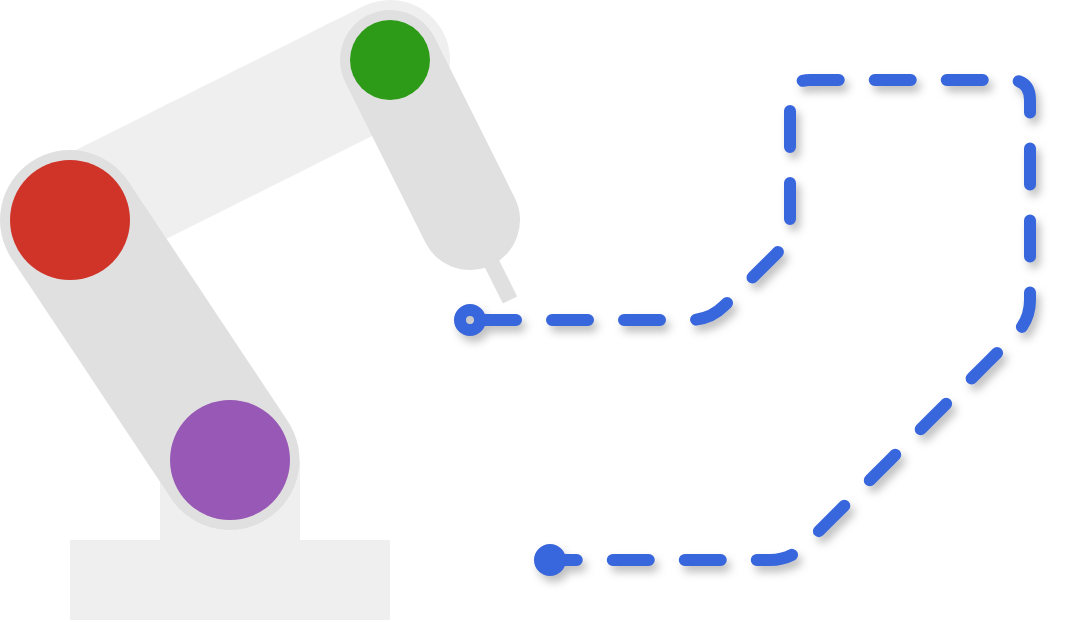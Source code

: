 <mxfile version="13.7.9" type="device"><diagram id="pyfFMO8P87oMTem5YJ8W" name="Page-1"><mxGraphModel dx="1088" dy="986" grid="1" gridSize="10" guides="1" tooltips="1" connect="1" arrows="1" fold="1" page="1" pageScale="1" pageWidth="800" pageHeight="800" math="0" shadow="0"><root><mxCell id="0"/><mxCell id="1" style="" parent="0"/><mxCell id="D2K23SyDa3NDYD07R91O-19" value="" style="endArrow=none;html=1;shadow=0;strokeWidth=8;comic=0;jiggle=0;strokeColor=#E0E0E0;" parent="1" edge="1"><mxGeometry width="50" height="50" relative="1" as="geometry"><mxPoint x="370" y="380" as="sourcePoint"/><mxPoint x="380" y="400" as="targetPoint"/></mxGeometry></mxCell><mxCell id="D2K23SyDa3NDYD07R91O-16" value="" style="endArrow=none;html=1;shadow=0;strokeWidth=60;comic=1;jiggle=0;strokeColor=#EFEFEF;" parent="1" edge="1"><mxGeometry width="50" height="50" relative="1" as="geometry"><mxPoint x="160" y="360" as="sourcePoint"/><mxPoint x="320" y="280" as="targetPoint"/></mxGeometry></mxCell><mxCell id="emK_m3GbGKYbfg4BBO3l-16" value="" style="rounded=0;whiteSpace=wrap;html=1;shadow=0;sketch=0;strokeWidth=1;fontColor=#333333;strokeColor=none;fillColor=#EFEFEF;" parent="1" vertex="1"><mxGeometry x="160" y="520" width="160" height="40" as="geometry"/></mxCell><mxCell id="emK_m3GbGKYbfg4BBO3l-17" value="" style="rounded=0;whiteSpace=wrap;html=1;strokeWidth=1;fontColor=#333333;strokeColor=none;fillColor=#EFEFEF;" parent="1" vertex="1"><mxGeometry x="205" y="480" width="70" height="80" as="geometry"/></mxCell><mxCell id="D2K23SyDa3NDYD07R91O-12" value="" style="endArrow=none;html=1;shadow=0;strokeWidth=70;comic=1;jiggle=0;strokeColor=#E0E0E0;" parent="1" edge="1"><mxGeometry width="50" height="50" relative="1" as="geometry"><mxPoint x="239.76" y="480" as="sourcePoint"/><mxPoint x="160" y="360" as="targetPoint"/></mxGeometry></mxCell><mxCell id="D2K23SyDa3NDYD07R91O-13" value="" style="ellipse;whiteSpace=wrap;html=1;aspect=fixed;strokeWidth=1;strokeColor=none;fillColor=#9858b5;" parent="1" vertex="1"><mxGeometry x="210" y="450" width="60" height="60" as="geometry"/></mxCell><mxCell id="D2K23SyDa3NDYD07R91O-14" value="" style="ellipse;whiteSpace=wrap;html=1;aspect=fixed;strokeWidth=1;strokeColor=none;fillColor=#d03428;" parent="1" vertex="1"><mxGeometry x="130" y="330" width="60" height="60" as="geometry"/></mxCell><mxCell id="D2K23SyDa3NDYD07R91O-17" value="" style="endArrow=none;html=1;shadow=0;strokeWidth=50;comic=1;jiggle=0;strokeColor=#E0E0E0;" parent="1" edge="1"><mxGeometry width="50" height="50" relative="1" as="geometry"><mxPoint x="320" y="280" as="sourcePoint"/><mxPoint x="360" y="360" as="targetPoint"/></mxGeometry></mxCell><mxCell id="D2K23SyDa3NDYD07R91O-8" value="" style="endArrow=oval;html=1;fillColor=#dae8fc;strokeWidth=6;dashed=1;endFill=1;startArrow=oval;startFill=0;shadow=1;elbow=vertical;jumpSize=4;jumpStyle=none;sketch=0;rounded=1;endSize=10;startSize=10;arcSize=20;fixDash=0;snapToPoint=0;backgroundOutline=0;orthogonalLoop=0;noJump=0;comic=1;jiggle=0;deletable=1;metaEdit=0;anchorPointDirection=1;perimeterSpacing=0;strokeColor=#3866dc;" parent="1" edge="1"><mxGeometry width="50" height="50" relative="1" as="geometry"><mxPoint x="360" y="410" as="sourcePoint"/><mxPoint x="400" y="530" as="targetPoint"/><Array as="points"><mxPoint x="480" y="410"/><mxPoint x="520" y="370"/><mxPoint x="520" y="290"/><mxPoint x="640" y="290"/><mxPoint x="640" y="410"/><mxPoint x="520" y="530"/></Array></mxGeometry></mxCell><mxCell id="D2K23SyDa3NDYD07R91O-15" value="" style="ellipse;whiteSpace=wrap;html=1;aspect=fixed;strokeWidth=1;strokeColor=none;fillColor=#2d9a18;" parent="1" vertex="1"><mxGeometry x="300" y="260" width="40" height="40" as="geometry"/></mxCell></root></mxGraphModel></diagram></mxfile>